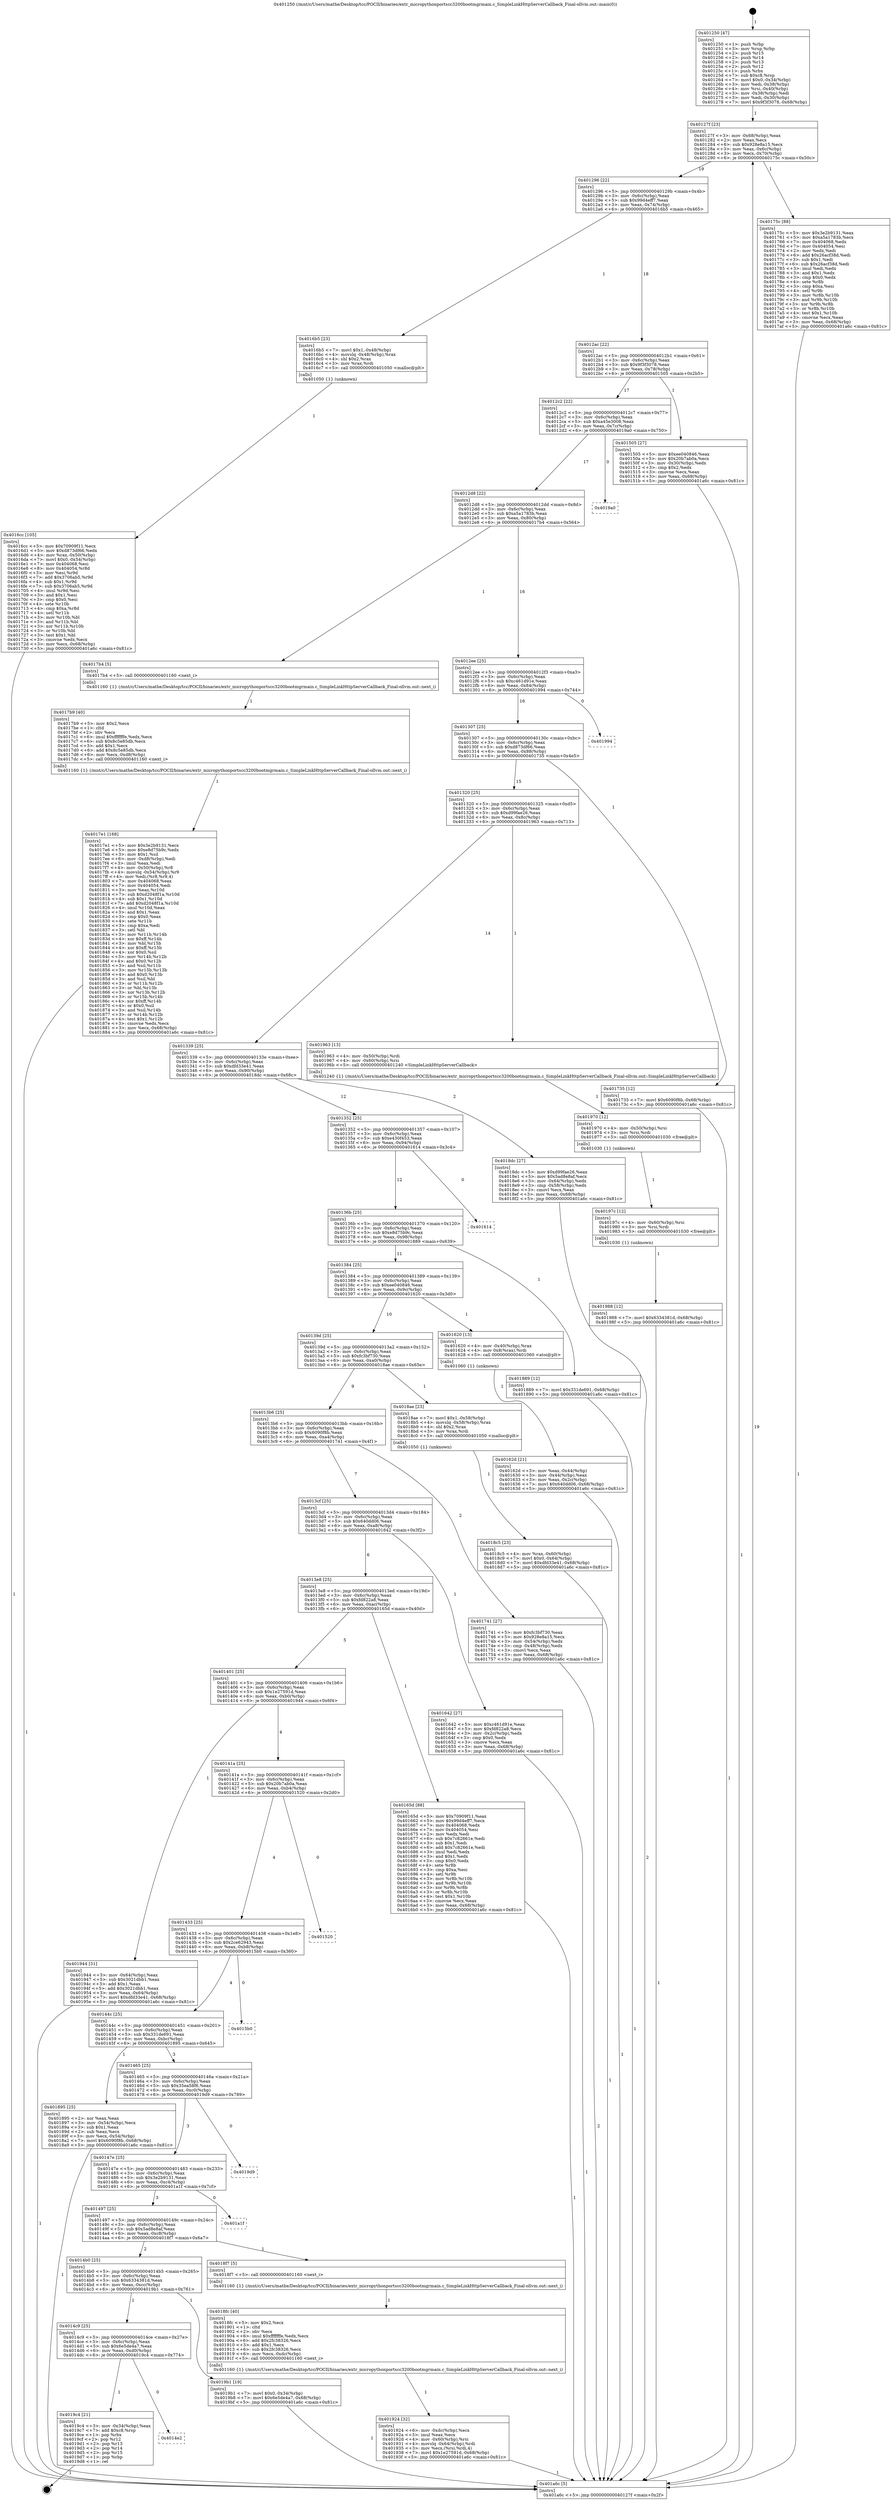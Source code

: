 digraph "0x401250" {
  label = "0x401250 (/mnt/c/Users/mathe/Desktop/tcc/POCII/binaries/extr_micropythonportscc3200bootmgrmain.c_SimpleLinkHttpServerCallback_Final-ollvm.out::main(0))"
  labelloc = "t"
  node[shape=record]

  Entry [label="",width=0.3,height=0.3,shape=circle,fillcolor=black,style=filled]
  "0x40127f" [label="{
     0x40127f [23]\l
     | [instrs]\l
     &nbsp;&nbsp;0x40127f \<+3\>: mov -0x68(%rbp),%eax\l
     &nbsp;&nbsp;0x401282 \<+2\>: mov %eax,%ecx\l
     &nbsp;&nbsp;0x401284 \<+6\>: sub $0x928e8a15,%ecx\l
     &nbsp;&nbsp;0x40128a \<+3\>: mov %eax,-0x6c(%rbp)\l
     &nbsp;&nbsp;0x40128d \<+3\>: mov %ecx,-0x70(%rbp)\l
     &nbsp;&nbsp;0x401290 \<+6\>: je 000000000040175c \<main+0x50c\>\l
  }"]
  "0x40175c" [label="{
     0x40175c [88]\l
     | [instrs]\l
     &nbsp;&nbsp;0x40175c \<+5\>: mov $0x3e2b9131,%eax\l
     &nbsp;&nbsp;0x401761 \<+5\>: mov $0xa5a1783b,%ecx\l
     &nbsp;&nbsp;0x401766 \<+7\>: mov 0x404068,%edx\l
     &nbsp;&nbsp;0x40176d \<+7\>: mov 0x404054,%esi\l
     &nbsp;&nbsp;0x401774 \<+2\>: mov %edx,%edi\l
     &nbsp;&nbsp;0x401776 \<+6\>: add $0x26acf38d,%edi\l
     &nbsp;&nbsp;0x40177c \<+3\>: sub $0x1,%edi\l
     &nbsp;&nbsp;0x40177f \<+6\>: sub $0x26acf38d,%edi\l
     &nbsp;&nbsp;0x401785 \<+3\>: imul %edi,%edx\l
     &nbsp;&nbsp;0x401788 \<+3\>: and $0x1,%edx\l
     &nbsp;&nbsp;0x40178b \<+3\>: cmp $0x0,%edx\l
     &nbsp;&nbsp;0x40178e \<+4\>: sete %r8b\l
     &nbsp;&nbsp;0x401792 \<+3\>: cmp $0xa,%esi\l
     &nbsp;&nbsp;0x401795 \<+4\>: setl %r9b\l
     &nbsp;&nbsp;0x401799 \<+3\>: mov %r8b,%r10b\l
     &nbsp;&nbsp;0x40179c \<+3\>: and %r9b,%r10b\l
     &nbsp;&nbsp;0x40179f \<+3\>: xor %r9b,%r8b\l
     &nbsp;&nbsp;0x4017a2 \<+3\>: or %r8b,%r10b\l
     &nbsp;&nbsp;0x4017a5 \<+4\>: test $0x1,%r10b\l
     &nbsp;&nbsp;0x4017a9 \<+3\>: cmovne %ecx,%eax\l
     &nbsp;&nbsp;0x4017ac \<+3\>: mov %eax,-0x68(%rbp)\l
     &nbsp;&nbsp;0x4017af \<+5\>: jmp 0000000000401a6c \<main+0x81c\>\l
  }"]
  "0x401296" [label="{
     0x401296 [22]\l
     | [instrs]\l
     &nbsp;&nbsp;0x401296 \<+5\>: jmp 000000000040129b \<main+0x4b\>\l
     &nbsp;&nbsp;0x40129b \<+3\>: mov -0x6c(%rbp),%eax\l
     &nbsp;&nbsp;0x40129e \<+5\>: sub $0x99d4eff7,%eax\l
     &nbsp;&nbsp;0x4012a3 \<+3\>: mov %eax,-0x74(%rbp)\l
     &nbsp;&nbsp;0x4012a6 \<+6\>: je 00000000004016b5 \<main+0x465\>\l
  }"]
  Exit [label="",width=0.3,height=0.3,shape=circle,fillcolor=black,style=filled,peripheries=2]
  "0x4016b5" [label="{
     0x4016b5 [23]\l
     | [instrs]\l
     &nbsp;&nbsp;0x4016b5 \<+7\>: movl $0x1,-0x48(%rbp)\l
     &nbsp;&nbsp;0x4016bc \<+4\>: movslq -0x48(%rbp),%rax\l
     &nbsp;&nbsp;0x4016c0 \<+4\>: shl $0x2,%rax\l
     &nbsp;&nbsp;0x4016c4 \<+3\>: mov %rax,%rdi\l
     &nbsp;&nbsp;0x4016c7 \<+5\>: call 0000000000401050 \<malloc@plt\>\l
     | [calls]\l
     &nbsp;&nbsp;0x401050 \{1\} (unknown)\l
  }"]
  "0x4012ac" [label="{
     0x4012ac [22]\l
     | [instrs]\l
     &nbsp;&nbsp;0x4012ac \<+5\>: jmp 00000000004012b1 \<main+0x61\>\l
     &nbsp;&nbsp;0x4012b1 \<+3\>: mov -0x6c(%rbp),%eax\l
     &nbsp;&nbsp;0x4012b4 \<+5\>: sub $0x9f3f3078,%eax\l
     &nbsp;&nbsp;0x4012b9 \<+3\>: mov %eax,-0x78(%rbp)\l
     &nbsp;&nbsp;0x4012bc \<+6\>: je 0000000000401505 \<main+0x2b5\>\l
  }"]
  "0x4014e2" [label="{
     0x4014e2\l
  }", style=dashed]
  "0x401505" [label="{
     0x401505 [27]\l
     | [instrs]\l
     &nbsp;&nbsp;0x401505 \<+5\>: mov $0xee040846,%eax\l
     &nbsp;&nbsp;0x40150a \<+5\>: mov $0x20b7ab0a,%ecx\l
     &nbsp;&nbsp;0x40150f \<+3\>: mov -0x30(%rbp),%edx\l
     &nbsp;&nbsp;0x401512 \<+3\>: cmp $0x2,%edx\l
     &nbsp;&nbsp;0x401515 \<+3\>: cmovne %ecx,%eax\l
     &nbsp;&nbsp;0x401518 \<+3\>: mov %eax,-0x68(%rbp)\l
     &nbsp;&nbsp;0x40151b \<+5\>: jmp 0000000000401a6c \<main+0x81c\>\l
  }"]
  "0x4012c2" [label="{
     0x4012c2 [22]\l
     | [instrs]\l
     &nbsp;&nbsp;0x4012c2 \<+5\>: jmp 00000000004012c7 \<main+0x77\>\l
     &nbsp;&nbsp;0x4012c7 \<+3\>: mov -0x6c(%rbp),%eax\l
     &nbsp;&nbsp;0x4012ca \<+5\>: sub $0xa45e3008,%eax\l
     &nbsp;&nbsp;0x4012cf \<+3\>: mov %eax,-0x7c(%rbp)\l
     &nbsp;&nbsp;0x4012d2 \<+6\>: je 00000000004019a0 \<main+0x750\>\l
  }"]
  "0x401a6c" [label="{
     0x401a6c [5]\l
     | [instrs]\l
     &nbsp;&nbsp;0x401a6c \<+5\>: jmp 000000000040127f \<main+0x2f\>\l
  }"]
  "0x401250" [label="{
     0x401250 [47]\l
     | [instrs]\l
     &nbsp;&nbsp;0x401250 \<+1\>: push %rbp\l
     &nbsp;&nbsp;0x401251 \<+3\>: mov %rsp,%rbp\l
     &nbsp;&nbsp;0x401254 \<+2\>: push %r15\l
     &nbsp;&nbsp;0x401256 \<+2\>: push %r14\l
     &nbsp;&nbsp;0x401258 \<+2\>: push %r13\l
     &nbsp;&nbsp;0x40125a \<+2\>: push %r12\l
     &nbsp;&nbsp;0x40125c \<+1\>: push %rbx\l
     &nbsp;&nbsp;0x40125d \<+7\>: sub $0xc8,%rsp\l
     &nbsp;&nbsp;0x401264 \<+7\>: movl $0x0,-0x34(%rbp)\l
     &nbsp;&nbsp;0x40126b \<+3\>: mov %edi,-0x38(%rbp)\l
     &nbsp;&nbsp;0x40126e \<+4\>: mov %rsi,-0x40(%rbp)\l
     &nbsp;&nbsp;0x401272 \<+3\>: mov -0x38(%rbp),%edi\l
     &nbsp;&nbsp;0x401275 \<+3\>: mov %edi,-0x30(%rbp)\l
     &nbsp;&nbsp;0x401278 \<+7\>: movl $0x9f3f3078,-0x68(%rbp)\l
  }"]
  "0x4019c4" [label="{
     0x4019c4 [21]\l
     | [instrs]\l
     &nbsp;&nbsp;0x4019c4 \<+3\>: mov -0x34(%rbp),%eax\l
     &nbsp;&nbsp;0x4019c7 \<+7\>: add $0xc8,%rsp\l
     &nbsp;&nbsp;0x4019ce \<+1\>: pop %rbx\l
     &nbsp;&nbsp;0x4019cf \<+2\>: pop %r12\l
     &nbsp;&nbsp;0x4019d1 \<+2\>: pop %r13\l
     &nbsp;&nbsp;0x4019d3 \<+2\>: pop %r14\l
     &nbsp;&nbsp;0x4019d5 \<+2\>: pop %r15\l
     &nbsp;&nbsp;0x4019d7 \<+1\>: pop %rbp\l
     &nbsp;&nbsp;0x4019d8 \<+1\>: ret\l
  }"]
  "0x4019a0" [label="{
     0x4019a0\l
  }", style=dashed]
  "0x4012d8" [label="{
     0x4012d8 [22]\l
     | [instrs]\l
     &nbsp;&nbsp;0x4012d8 \<+5\>: jmp 00000000004012dd \<main+0x8d\>\l
     &nbsp;&nbsp;0x4012dd \<+3\>: mov -0x6c(%rbp),%eax\l
     &nbsp;&nbsp;0x4012e0 \<+5\>: sub $0xa5a1783b,%eax\l
     &nbsp;&nbsp;0x4012e5 \<+3\>: mov %eax,-0x80(%rbp)\l
     &nbsp;&nbsp;0x4012e8 \<+6\>: je 00000000004017b4 \<main+0x564\>\l
  }"]
  "0x4014c9" [label="{
     0x4014c9 [25]\l
     | [instrs]\l
     &nbsp;&nbsp;0x4014c9 \<+5\>: jmp 00000000004014ce \<main+0x27e\>\l
     &nbsp;&nbsp;0x4014ce \<+3\>: mov -0x6c(%rbp),%eax\l
     &nbsp;&nbsp;0x4014d1 \<+5\>: sub $0x6e5de4a7,%eax\l
     &nbsp;&nbsp;0x4014d6 \<+6\>: mov %eax,-0xd0(%rbp)\l
     &nbsp;&nbsp;0x4014dc \<+6\>: je 00000000004019c4 \<main+0x774\>\l
  }"]
  "0x4017b4" [label="{
     0x4017b4 [5]\l
     | [instrs]\l
     &nbsp;&nbsp;0x4017b4 \<+5\>: call 0000000000401160 \<next_i\>\l
     | [calls]\l
     &nbsp;&nbsp;0x401160 \{1\} (/mnt/c/Users/mathe/Desktop/tcc/POCII/binaries/extr_micropythonportscc3200bootmgrmain.c_SimpleLinkHttpServerCallback_Final-ollvm.out::next_i)\l
  }"]
  "0x4012ee" [label="{
     0x4012ee [25]\l
     | [instrs]\l
     &nbsp;&nbsp;0x4012ee \<+5\>: jmp 00000000004012f3 \<main+0xa3\>\l
     &nbsp;&nbsp;0x4012f3 \<+3\>: mov -0x6c(%rbp),%eax\l
     &nbsp;&nbsp;0x4012f6 \<+5\>: sub $0xc461d91e,%eax\l
     &nbsp;&nbsp;0x4012fb \<+6\>: mov %eax,-0x84(%rbp)\l
     &nbsp;&nbsp;0x401301 \<+6\>: je 0000000000401994 \<main+0x744\>\l
  }"]
  "0x4019b1" [label="{
     0x4019b1 [19]\l
     | [instrs]\l
     &nbsp;&nbsp;0x4019b1 \<+7\>: movl $0x0,-0x34(%rbp)\l
     &nbsp;&nbsp;0x4019b8 \<+7\>: movl $0x6e5de4a7,-0x68(%rbp)\l
     &nbsp;&nbsp;0x4019bf \<+5\>: jmp 0000000000401a6c \<main+0x81c\>\l
  }"]
  "0x401994" [label="{
     0x401994\l
  }", style=dashed]
  "0x401307" [label="{
     0x401307 [25]\l
     | [instrs]\l
     &nbsp;&nbsp;0x401307 \<+5\>: jmp 000000000040130c \<main+0xbc\>\l
     &nbsp;&nbsp;0x40130c \<+3\>: mov -0x6c(%rbp),%eax\l
     &nbsp;&nbsp;0x40130f \<+5\>: sub $0xd873df66,%eax\l
     &nbsp;&nbsp;0x401314 \<+6\>: mov %eax,-0x88(%rbp)\l
     &nbsp;&nbsp;0x40131a \<+6\>: je 0000000000401735 \<main+0x4e5\>\l
  }"]
  "0x401988" [label="{
     0x401988 [12]\l
     | [instrs]\l
     &nbsp;&nbsp;0x401988 \<+7\>: movl $0x6334381d,-0x68(%rbp)\l
     &nbsp;&nbsp;0x40198f \<+5\>: jmp 0000000000401a6c \<main+0x81c\>\l
  }"]
  "0x401735" [label="{
     0x401735 [12]\l
     | [instrs]\l
     &nbsp;&nbsp;0x401735 \<+7\>: movl $0x6090f8b,-0x68(%rbp)\l
     &nbsp;&nbsp;0x40173c \<+5\>: jmp 0000000000401a6c \<main+0x81c\>\l
  }"]
  "0x401320" [label="{
     0x401320 [25]\l
     | [instrs]\l
     &nbsp;&nbsp;0x401320 \<+5\>: jmp 0000000000401325 \<main+0xd5\>\l
     &nbsp;&nbsp;0x401325 \<+3\>: mov -0x6c(%rbp),%eax\l
     &nbsp;&nbsp;0x401328 \<+5\>: sub $0xd99fae26,%eax\l
     &nbsp;&nbsp;0x40132d \<+6\>: mov %eax,-0x8c(%rbp)\l
     &nbsp;&nbsp;0x401333 \<+6\>: je 0000000000401963 \<main+0x713\>\l
  }"]
  "0x40197c" [label="{
     0x40197c [12]\l
     | [instrs]\l
     &nbsp;&nbsp;0x40197c \<+4\>: mov -0x60(%rbp),%rsi\l
     &nbsp;&nbsp;0x401980 \<+3\>: mov %rsi,%rdi\l
     &nbsp;&nbsp;0x401983 \<+5\>: call 0000000000401030 \<free@plt\>\l
     | [calls]\l
     &nbsp;&nbsp;0x401030 \{1\} (unknown)\l
  }"]
  "0x401963" [label="{
     0x401963 [13]\l
     | [instrs]\l
     &nbsp;&nbsp;0x401963 \<+4\>: mov -0x50(%rbp),%rdi\l
     &nbsp;&nbsp;0x401967 \<+4\>: mov -0x60(%rbp),%rsi\l
     &nbsp;&nbsp;0x40196b \<+5\>: call 0000000000401240 \<SimpleLinkHttpServerCallback\>\l
     | [calls]\l
     &nbsp;&nbsp;0x401240 \{1\} (/mnt/c/Users/mathe/Desktop/tcc/POCII/binaries/extr_micropythonportscc3200bootmgrmain.c_SimpleLinkHttpServerCallback_Final-ollvm.out::SimpleLinkHttpServerCallback)\l
  }"]
  "0x401339" [label="{
     0x401339 [25]\l
     | [instrs]\l
     &nbsp;&nbsp;0x401339 \<+5\>: jmp 000000000040133e \<main+0xee\>\l
     &nbsp;&nbsp;0x40133e \<+3\>: mov -0x6c(%rbp),%eax\l
     &nbsp;&nbsp;0x401341 \<+5\>: sub $0xdfd33e41,%eax\l
     &nbsp;&nbsp;0x401346 \<+6\>: mov %eax,-0x90(%rbp)\l
     &nbsp;&nbsp;0x40134c \<+6\>: je 00000000004018dc \<main+0x68c\>\l
  }"]
  "0x401970" [label="{
     0x401970 [12]\l
     | [instrs]\l
     &nbsp;&nbsp;0x401970 \<+4\>: mov -0x50(%rbp),%rsi\l
     &nbsp;&nbsp;0x401974 \<+3\>: mov %rsi,%rdi\l
     &nbsp;&nbsp;0x401977 \<+5\>: call 0000000000401030 \<free@plt\>\l
     | [calls]\l
     &nbsp;&nbsp;0x401030 \{1\} (unknown)\l
  }"]
  "0x4018dc" [label="{
     0x4018dc [27]\l
     | [instrs]\l
     &nbsp;&nbsp;0x4018dc \<+5\>: mov $0xd99fae26,%eax\l
     &nbsp;&nbsp;0x4018e1 \<+5\>: mov $0x5ad8e8af,%ecx\l
     &nbsp;&nbsp;0x4018e6 \<+3\>: mov -0x64(%rbp),%edx\l
     &nbsp;&nbsp;0x4018e9 \<+3\>: cmp -0x58(%rbp),%edx\l
     &nbsp;&nbsp;0x4018ec \<+3\>: cmovl %ecx,%eax\l
     &nbsp;&nbsp;0x4018ef \<+3\>: mov %eax,-0x68(%rbp)\l
     &nbsp;&nbsp;0x4018f2 \<+5\>: jmp 0000000000401a6c \<main+0x81c\>\l
  }"]
  "0x401352" [label="{
     0x401352 [25]\l
     | [instrs]\l
     &nbsp;&nbsp;0x401352 \<+5\>: jmp 0000000000401357 \<main+0x107\>\l
     &nbsp;&nbsp;0x401357 \<+3\>: mov -0x6c(%rbp),%eax\l
     &nbsp;&nbsp;0x40135a \<+5\>: sub $0xe430f453,%eax\l
     &nbsp;&nbsp;0x40135f \<+6\>: mov %eax,-0x94(%rbp)\l
     &nbsp;&nbsp;0x401365 \<+6\>: je 0000000000401614 \<main+0x3c4\>\l
  }"]
  "0x401924" [label="{
     0x401924 [32]\l
     | [instrs]\l
     &nbsp;&nbsp;0x401924 \<+6\>: mov -0xdc(%rbp),%ecx\l
     &nbsp;&nbsp;0x40192a \<+3\>: imul %eax,%ecx\l
     &nbsp;&nbsp;0x40192d \<+4\>: mov -0x60(%rbp),%rsi\l
     &nbsp;&nbsp;0x401931 \<+4\>: movslq -0x64(%rbp),%rdi\l
     &nbsp;&nbsp;0x401935 \<+3\>: mov %ecx,(%rsi,%rdi,4)\l
     &nbsp;&nbsp;0x401938 \<+7\>: movl $0x1e27591d,-0x68(%rbp)\l
     &nbsp;&nbsp;0x40193f \<+5\>: jmp 0000000000401a6c \<main+0x81c\>\l
  }"]
  "0x401614" [label="{
     0x401614\l
  }", style=dashed]
  "0x40136b" [label="{
     0x40136b [25]\l
     | [instrs]\l
     &nbsp;&nbsp;0x40136b \<+5\>: jmp 0000000000401370 \<main+0x120\>\l
     &nbsp;&nbsp;0x401370 \<+3\>: mov -0x6c(%rbp),%eax\l
     &nbsp;&nbsp;0x401373 \<+5\>: sub $0xe8d75b9c,%eax\l
     &nbsp;&nbsp;0x401378 \<+6\>: mov %eax,-0x98(%rbp)\l
     &nbsp;&nbsp;0x40137e \<+6\>: je 0000000000401889 \<main+0x639\>\l
  }"]
  "0x4018fc" [label="{
     0x4018fc [40]\l
     | [instrs]\l
     &nbsp;&nbsp;0x4018fc \<+5\>: mov $0x2,%ecx\l
     &nbsp;&nbsp;0x401901 \<+1\>: cltd\l
     &nbsp;&nbsp;0x401902 \<+2\>: idiv %ecx\l
     &nbsp;&nbsp;0x401904 \<+6\>: imul $0xfffffffe,%edx,%ecx\l
     &nbsp;&nbsp;0x40190a \<+6\>: add $0x2fc38326,%ecx\l
     &nbsp;&nbsp;0x401910 \<+3\>: add $0x1,%ecx\l
     &nbsp;&nbsp;0x401913 \<+6\>: sub $0x2fc38326,%ecx\l
     &nbsp;&nbsp;0x401919 \<+6\>: mov %ecx,-0xdc(%rbp)\l
     &nbsp;&nbsp;0x40191f \<+5\>: call 0000000000401160 \<next_i\>\l
     | [calls]\l
     &nbsp;&nbsp;0x401160 \{1\} (/mnt/c/Users/mathe/Desktop/tcc/POCII/binaries/extr_micropythonportscc3200bootmgrmain.c_SimpleLinkHttpServerCallback_Final-ollvm.out::next_i)\l
  }"]
  "0x401889" [label="{
     0x401889 [12]\l
     | [instrs]\l
     &nbsp;&nbsp;0x401889 \<+7\>: movl $0x331de691,-0x68(%rbp)\l
     &nbsp;&nbsp;0x401890 \<+5\>: jmp 0000000000401a6c \<main+0x81c\>\l
  }"]
  "0x401384" [label="{
     0x401384 [25]\l
     | [instrs]\l
     &nbsp;&nbsp;0x401384 \<+5\>: jmp 0000000000401389 \<main+0x139\>\l
     &nbsp;&nbsp;0x401389 \<+3\>: mov -0x6c(%rbp),%eax\l
     &nbsp;&nbsp;0x40138c \<+5\>: sub $0xee040846,%eax\l
     &nbsp;&nbsp;0x401391 \<+6\>: mov %eax,-0x9c(%rbp)\l
     &nbsp;&nbsp;0x401397 \<+6\>: je 0000000000401620 \<main+0x3d0\>\l
  }"]
  "0x4014b0" [label="{
     0x4014b0 [25]\l
     | [instrs]\l
     &nbsp;&nbsp;0x4014b0 \<+5\>: jmp 00000000004014b5 \<main+0x265\>\l
     &nbsp;&nbsp;0x4014b5 \<+3\>: mov -0x6c(%rbp),%eax\l
     &nbsp;&nbsp;0x4014b8 \<+5\>: sub $0x6334381d,%eax\l
     &nbsp;&nbsp;0x4014bd \<+6\>: mov %eax,-0xcc(%rbp)\l
     &nbsp;&nbsp;0x4014c3 \<+6\>: je 00000000004019b1 \<main+0x761\>\l
  }"]
  "0x401620" [label="{
     0x401620 [13]\l
     | [instrs]\l
     &nbsp;&nbsp;0x401620 \<+4\>: mov -0x40(%rbp),%rax\l
     &nbsp;&nbsp;0x401624 \<+4\>: mov 0x8(%rax),%rdi\l
     &nbsp;&nbsp;0x401628 \<+5\>: call 0000000000401060 \<atoi@plt\>\l
     | [calls]\l
     &nbsp;&nbsp;0x401060 \{1\} (unknown)\l
  }"]
  "0x40139d" [label="{
     0x40139d [25]\l
     | [instrs]\l
     &nbsp;&nbsp;0x40139d \<+5\>: jmp 00000000004013a2 \<main+0x152\>\l
     &nbsp;&nbsp;0x4013a2 \<+3\>: mov -0x6c(%rbp),%eax\l
     &nbsp;&nbsp;0x4013a5 \<+5\>: sub $0xfc3bf730,%eax\l
     &nbsp;&nbsp;0x4013aa \<+6\>: mov %eax,-0xa0(%rbp)\l
     &nbsp;&nbsp;0x4013b0 \<+6\>: je 00000000004018ae \<main+0x65e\>\l
  }"]
  "0x40162d" [label="{
     0x40162d [21]\l
     | [instrs]\l
     &nbsp;&nbsp;0x40162d \<+3\>: mov %eax,-0x44(%rbp)\l
     &nbsp;&nbsp;0x401630 \<+3\>: mov -0x44(%rbp),%eax\l
     &nbsp;&nbsp;0x401633 \<+3\>: mov %eax,-0x2c(%rbp)\l
     &nbsp;&nbsp;0x401636 \<+7\>: movl $0x640dd06,-0x68(%rbp)\l
     &nbsp;&nbsp;0x40163d \<+5\>: jmp 0000000000401a6c \<main+0x81c\>\l
  }"]
  "0x4018f7" [label="{
     0x4018f7 [5]\l
     | [instrs]\l
     &nbsp;&nbsp;0x4018f7 \<+5\>: call 0000000000401160 \<next_i\>\l
     | [calls]\l
     &nbsp;&nbsp;0x401160 \{1\} (/mnt/c/Users/mathe/Desktop/tcc/POCII/binaries/extr_micropythonportscc3200bootmgrmain.c_SimpleLinkHttpServerCallback_Final-ollvm.out::next_i)\l
  }"]
  "0x4018ae" [label="{
     0x4018ae [23]\l
     | [instrs]\l
     &nbsp;&nbsp;0x4018ae \<+7\>: movl $0x1,-0x58(%rbp)\l
     &nbsp;&nbsp;0x4018b5 \<+4\>: movslq -0x58(%rbp),%rax\l
     &nbsp;&nbsp;0x4018b9 \<+4\>: shl $0x2,%rax\l
     &nbsp;&nbsp;0x4018bd \<+3\>: mov %rax,%rdi\l
     &nbsp;&nbsp;0x4018c0 \<+5\>: call 0000000000401050 \<malloc@plt\>\l
     | [calls]\l
     &nbsp;&nbsp;0x401050 \{1\} (unknown)\l
  }"]
  "0x4013b6" [label="{
     0x4013b6 [25]\l
     | [instrs]\l
     &nbsp;&nbsp;0x4013b6 \<+5\>: jmp 00000000004013bb \<main+0x16b\>\l
     &nbsp;&nbsp;0x4013bb \<+3\>: mov -0x6c(%rbp),%eax\l
     &nbsp;&nbsp;0x4013be \<+5\>: sub $0x6090f8b,%eax\l
     &nbsp;&nbsp;0x4013c3 \<+6\>: mov %eax,-0xa4(%rbp)\l
     &nbsp;&nbsp;0x4013c9 \<+6\>: je 0000000000401741 \<main+0x4f1\>\l
  }"]
  "0x401497" [label="{
     0x401497 [25]\l
     | [instrs]\l
     &nbsp;&nbsp;0x401497 \<+5\>: jmp 000000000040149c \<main+0x24c\>\l
     &nbsp;&nbsp;0x40149c \<+3\>: mov -0x6c(%rbp),%eax\l
     &nbsp;&nbsp;0x40149f \<+5\>: sub $0x5ad8e8af,%eax\l
     &nbsp;&nbsp;0x4014a4 \<+6\>: mov %eax,-0xc8(%rbp)\l
     &nbsp;&nbsp;0x4014aa \<+6\>: je 00000000004018f7 \<main+0x6a7\>\l
  }"]
  "0x401741" [label="{
     0x401741 [27]\l
     | [instrs]\l
     &nbsp;&nbsp;0x401741 \<+5\>: mov $0xfc3bf730,%eax\l
     &nbsp;&nbsp;0x401746 \<+5\>: mov $0x928e8a15,%ecx\l
     &nbsp;&nbsp;0x40174b \<+3\>: mov -0x54(%rbp),%edx\l
     &nbsp;&nbsp;0x40174e \<+3\>: cmp -0x48(%rbp),%edx\l
     &nbsp;&nbsp;0x401751 \<+3\>: cmovl %ecx,%eax\l
     &nbsp;&nbsp;0x401754 \<+3\>: mov %eax,-0x68(%rbp)\l
     &nbsp;&nbsp;0x401757 \<+5\>: jmp 0000000000401a6c \<main+0x81c\>\l
  }"]
  "0x4013cf" [label="{
     0x4013cf [25]\l
     | [instrs]\l
     &nbsp;&nbsp;0x4013cf \<+5\>: jmp 00000000004013d4 \<main+0x184\>\l
     &nbsp;&nbsp;0x4013d4 \<+3\>: mov -0x6c(%rbp),%eax\l
     &nbsp;&nbsp;0x4013d7 \<+5\>: sub $0x640dd06,%eax\l
     &nbsp;&nbsp;0x4013dc \<+6\>: mov %eax,-0xa8(%rbp)\l
     &nbsp;&nbsp;0x4013e2 \<+6\>: je 0000000000401642 \<main+0x3f2\>\l
  }"]
  "0x401a1f" [label="{
     0x401a1f\l
  }", style=dashed]
  "0x401642" [label="{
     0x401642 [27]\l
     | [instrs]\l
     &nbsp;&nbsp;0x401642 \<+5\>: mov $0xc461d91e,%eax\l
     &nbsp;&nbsp;0x401647 \<+5\>: mov $0xfd822a8,%ecx\l
     &nbsp;&nbsp;0x40164c \<+3\>: mov -0x2c(%rbp),%edx\l
     &nbsp;&nbsp;0x40164f \<+3\>: cmp $0x0,%edx\l
     &nbsp;&nbsp;0x401652 \<+3\>: cmove %ecx,%eax\l
     &nbsp;&nbsp;0x401655 \<+3\>: mov %eax,-0x68(%rbp)\l
     &nbsp;&nbsp;0x401658 \<+5\>: jmp 0000000000401a6c \<main+0x81c\>\l
  }"]
  "0x4013e8" [label="{
     0x4013e8 [25]\l
     | [instrs]\l
     &nbsp;&nbsp;0x4013e8 \<+5\>: jmp 00000000004013ed \<main+0x19d\>\l
     &nbsp;&nbsp;0x4013ed \<+3\>: mov -0x6c(%rbp),%eax\l
     &nbsp;&nbsp;0x4013f0 \<+5\>: sub $0xfd822a8,%eax\l
     &nbsp;&nbsp;0x4013f5 \<+6\>: mov %eax,-0xac(%rbp)\l
     &nbsp;&nbsp;0x4013fb \<+6\>: je 000000000040165d \<main+0x40d\>\l
  }"]
  "0x40147e" [label="{
     0x40147e [25]\l
     | [instrs]\l
     &nbsp;&nbsp;0x40147e \<+5\>: jmp 0000000000401483 \<main+0x233\>\l
     &nbsp;&nbsp;0x401483 \<+3\>: mov -0x6c(%rbp),%eax\l
     &nbsp;&nbsp;0x401486 \<+5\>: sub $0x3e2b9131,%eax\l
     &nbsp;&nbsp;0x40148b \<+6\>: mov %eax,-0xc4(%rbp)\l
     &nbsp;&nbsp;0x401491 \<+6\>: je 0000000000401a1f \<main+0x7cf\>\l
  }"]
  "0x40165d" [label="{
     0x40165d [88]\l
     | [instrs]\l
     &nbsp;&nbsp;0x40165d \<+5\>: mov $0x70909f11,%eax\l
     &nbsp;&nbsp;0x401662 \<+5\>: mov $0x99d4eff7,%ecx\l
     &nbsp;&nbsp;0x401667 \<+7\>: mov 0x404068,%edx\l
     &nbsp;&nbsp;0x40166e \<+7\>: mov 0x404054,%esi\l
     &nbsp;&nbsp;0x401675 \<+2\>: mov %edx,%edi\l
     &nbsp;&nbsp;0x401677 \<+6\>: sub $0x7c82661e,%edi\l
     &nbsp;&nbsp;0x40167d \<+3\>: sub $0x1,%edi\l
     &nbsp;&nbsp;0x401680 \<+6\>: add $0x7c82661e,%edi\l
     &nbsp;&nbsp;0x401686 \<+3\>: imul %edi,%edx\l
     &nbsp;&nbsp;0x401689 \<+3\>: and $0x1,%edx\l
     &nbsp;&nbsp;0x40168c \<+3\>: cmp $0x0,%edx\l
     &nbsp;&nbsp;0x40168f \<+4\>: sete %r8b\l
     &nbsp;&nbsp;0x401693 \<+3\>: cmp $0xa,%esi\l
     &nbsp;&nbsp;0x401696 \<+4\>: setl %r9b\l
     &nbsp;&nbsp;0x40169a \<+3\>: mov %r8b,%r10b\l
     &nbsp;&nbsp;0x40169d \<+3\>: and %r9b,%r10b\l
     &nbsp;&nbsp;0x4016a0 \<+3\>: xor %r9b,%r8b\l
     &nbsp;&nbsp;0x4016a3 \<+3\>: or %r8b,%r10b\l
     &nbsp;&nbsp;0x4016a6 \<+4\>: test $0x1,%r10b\l
     &nbsp;&nbsp;0x4016aa \<+3\>: cmovne %ecx,%eax\l
     &nbsp;&nbsp;0x4016ad \<+3\>: mov %eax,-0x68(%rbp)\l
     &nbsp;&nbsp;0x4016b0 \<+5\>: jmp 0000000000401a6c \<main+0x81c\>\l
  }"]
  "0x401401" [label="{
     0x401401 [25]\l
     | [instrs]\l
     &nbsp;&nbsp;0x401401 \<+5\>: jmp 0000000000401406 \<main+0x1b6\>\l
     &nbsp;&nbsp;0x401406 \<+3\>: mov -0x6c(%rbp),%eax\l
     &nbsp;&nbsp;0x401409 \<+5\>: sub $0x1e27591d,%eax\l
     &nbsp;&nbsp;0x40140e \<+6\>: mov %eax,-0xb0(%rbp)\l
     &nbsp;&nbsp;0x401414 \<+6\>: je 0000000000401944 \<main+0x6f4\>\l
  }"]
  "0x4016cc" [label="{
     0x4016cc [105]\l
     | [instrs]\l
     &nbsp;&nbsp;0x4016cc \<+5\>: mov $0x70909f11,%ecx\l
     &nbsp;&nbsp;0x4016d1 \<+5\>: mov $0xd873df66,%edx\l
     &nbsp;&nbsp;0x4016d6 \<+4\>: mov %rax,-0x50(%rbp)\l
     &nbsp;&nbsp;0x4016da \<+7\>: movl $0x0,-0x54(%rbp)\l
     &nbsp;&nbsp;0x4016e1 \<+7\>: mov 0x404068,%esi\l
     &nbsp;&nbsp;0x4016e8 \<+8\>: mov 0x404054,%r8d\l
     &nbsp;&nbsp;0x4016f0 \<+3\>: mov %esi,%r9d\l
     &nbsp;&nbsp;0x4016f3 \<+7\>: add $0x3706ab5,%r9d\l
     &nbsp;&nbsp;0x4016fa \<+4\>: sub $0x1,%r9d\l
     &nbsp;&nbsp;0x4016fe \<+7\>: sub $0x3706ab5,%r9d\l
     &nbsp;&nbsp;0x401705 \<+4\>: imul %r9d,%esi\l
     &nbsp;&nbsp;0x401709 \<+3\>: and $0x1,%esi\l
     &nbsp;&nbsp;0x40170c \<+3\>: cmp $0x0,%esi\l
     &nbsp;&nbsp;0x40170f \<+4\>: sete %r10b\l
     &nbsp;&nbsp;0x401713 \<+4\>: cmp $0xa,%r8d\l
     &nbsp;&nbsp;0x401717 \<+4\>: setl %r11b\l
     &nbsp;&nbsp;0x40171b \<+3\>: mov %r10b,%bl\l
     &nbsp;&nbsp;0x40171e \<+3\>: and %r11b,%bl\l
     &nbsp;&nbsp;0x401721 \<+3\>: xor %r11b,%r10b\l
     &nbsp;&nbsp;0x401724 \<+3\>: or %r10b,%bl\l
     &nbsp;&nbsp;0x401727 \<+3\>: test $0x1,%bl\l
     &nbsp;&nbsp;0x40172a \<+3\>: cmovne %edx,%ecx\l
     &nbsp;&nbsp;0x40172d \<+3\>: mov %ecx,-0x68(%rbp)\l
     &nbsp;&nbsp;0x401730 \<+5\>: jmp 0000000000401a6c \<main+0x81c\>\l
  }"]
  "0x4017b9" [label="{
     0x4017b9 [40]\l
     | [instrs]\l
     &nbsp;&nbsp;0x4017b9 \<+5\>: mov $0x2,%ecx\l
     &nbsp;&nbsp;0x4017be \<+1\>: cltd\l
     &nbsp;&nbsp;0x4017bf \<+2\>: idiv %ecx\l
     &nbsp;&nbsp;0x4017c1 \<+6\>: imul $0xfffffffe,%edx,%ecx\l
     &nbsp;&nbsp;0x4017c7 \<+6\>: sub $0x8c5e85db,%ecx\l
     &nbsp;&nbsp;0x4017cd \<+3\>: add $0x1,%ecx\l
     &nbsp;&nbsp;0x4017d0 \<+6\>: add $0x8c5e85db,%ecx\l
     &nbsp;&nbsp;0x4017d6 \<+6\>: mov %ecx,-0xd8(%rbp)\l
     &nbsp;&nbsp;0x4017dc \<+5\>: call 0000000000401160 \<next_i\>\l
     | [calls]\l
     &nbsp;&nbsp;0x401160 \{1\} (/mnt/c/Users/mathe/Desktop/tcc/POCII/binaries/extr_micropythonportscc3200bootmgrmain.c_SimpleLinkHttpServerCallback_Final-ollvm.out::next_i)\l
  }"]
  "0x4017e1" [label="{
     0x4017e1 [168]\l
     | [instrs]\l
     &nbsp;&nbsp;0x4017e1 \<+5\>: mov $0x3e2b9131,%ecx\l
     &nbsp;&nbsp;0x4017e6 \<+5\>: mov $0xe8d75b9c,%edx\l
     &nbsp;&nbsp;0x4017eb \<+3\>: mov $0x1,%sil\l
     &nbsp;&nbsp;0x4017ee \<+6\>: mov -0xd8(%rbp),%edi\l
     &nbsp;&nbsp;0x4017f4 \<+3\>: imul %eax,%edi\l
     &nbsp;&nbsp;0x4017f7 \<+4\>: mov -0x50(%rbp),%r8\l
     &nbsp;&nbsp;0x4017fb \<+4\>: movslq -0x54(%rbp),%r9\l
     &nbsp;&nbsp;0x4017ff \<+4\>: mov %edi,(%r8,%r9,4)\l
     &nbsp;&nbsp;0x401803 \<+7\>: mov 0x404068,%eax\l
     &nbsp;&nbsp;0x40180a \<+7\>: mov 0x404054,%edi\l
     &nbsp;&nbsp;0x401811 \<+3\>: mov %eax,%r10d\l
     &nbsp;&nbsp;0x401814 \<+7\>: sub $0xd2048f1a,%r10d\l
     &nbsp;&nbsp;0x40181b \<+4\>: sub $0x1,%r10d\l
     &nbsp;&nbsp;0x40181f \<+7\>: add $0xd2048f1a,%r10d\l
     &nbsp;&nbsp;0x401826 \<+4\>: imul %r10d,%eax\l
     &nbsp;&nbsp;0x40182a \<+3\>: and $0x1,%eax\l
     &nbsp;&nbsp;0x40182d \<+3\>: cmp $0x0,%eax\l
     &nbsp;&nbsp;0x401830 \<+4\>: sete %r11b\l
     &nbsp;&nbsp;0x401834 \<+3\>: cmp $0xa,%edi\l
     &nbsp;&nbsp;0x401837 \<+3\>: setl %bl\l
     &nbsp;&nbsp;0x40183a \<+3\>: mov %r11b,%r14b\l
     &nbsp;&nbsp;0x40183d \<+4\>: xor $0xff,%r14b\l
     &nbsp;&nbsp;0x401841 \<+3\>: mov %bl,%r15b\l
     &nbsp;&nbsp;0x401844 \<+4\>: xor $0xff,%r15b\l
     &nbsp;&nbsp;0x401848 \<+4\>: xor $0x0,%sil\l
     &nbsp;&nbsp;0x40184c \<+3\>: mov %r14b,%r12b\l
     &nbsp;&nbsp;0x40184f \<+4\>: and $0x0,%r12b\l
     &nbsp;&nbsp;0x401853 \<+3\>: and %sil,%r11b\l
     &nbsp;&nbsp;0x401856 \<+3\>: mov %r15b,%r13b\l
     &nbsp;&nbsp;0x401859 \<+4\>: and $0x0,%r13b\l
     &nbsp;&nbsp;0x40185d \<+3\>: and %sil,%bl\l
     &nbsp;&nbsp;0x401860 \<+3\>: or %r11b,%r12b\l
     &nbsp;&nbsp;0x401863 \<+3\>: or %bl,%r13b\l
     &nbsp;&nbsp;0x401866 \<+3\>: xor %r13b,%r12b\l
     &nbsp;&nbsp;0x401869 \<+3\>: or %r15b,%r14b\l
     &nbsp;&nbsp;0x40186c \<+4\>: xor $0xff,%r14b\l
     &nbsp;&nbsp;0x401870 \<+4\>: or $0x0,%sil\l
     &nbsp;&nbsp;0x401874 \<+3\>: and %sil,%r14b\l
     &nbsp;&nbsp;0x401877 \<+3\>: or %r14b,%r12b\l
     &nbsp;&nbsp;0x40187a \<+4\>: test $0x1,%r12b\l
     &nbsp;&nbsp;0x40187e \<+3\>: cmovne %edx,%ecx\l
     &nbsp;&nbsp;0x401881 \<+3\>: mov %ecx,-0x68(%rbp)\l
     &nbsp;&nbsp;0x401884 \<+5\>: jmp 0000000000401a6c \<main+0x81c\>\l
  }"]
  "0x4019d9" [label="{
     0x4019d9\l
  }", style=dashed]
  "0x401944" [label="{
     0x401944 [31]\l
     | [instrs]\l
     &nbsp;&nbsp;0x401944 \<+3\>: mov -0x64(%rbp),%eax\l
     &nbsp;&nbsp;0x401947 \<+5\>: sub $0x3021dbb1,%eax\l
     &nbsp;&nbsp;0x40194c \<+3\>: add $0x1,%eax\l
     &nbsp;&nbsp;0x40194f \<+5\>: add $0x3021dbb1,%eax\l
     &nbsp;&nbsp;0x401954 \<+3\>: mov %eax,-0x64(%rbp)\l
     &nbsp;&nbsp;0x401957 \<+7\>: movl $0xdfd33e41,-0x68(%rbp)\l
     &nbsp;&nbsp;0x40195e \<+5\>: jmp 0000000000401a6c \<main+0x81c\>\l
  }"]
  "0x40141a" [label="{
     0x40141a [25]\l
     | [instrs]\l
     &nbsp;&nbsp;0x40141a \<+5\>: jmp 000000000040141f \<main+0x1cf\>\l
     &nbsp;&nbsp;0x40141f \<+3\>: mov -0x6c(%rbp),%eax\l
     &nbsp;&nbsp;0x401422 \<+5\>: sub $0x20b7ab0a,%eax\l
     &nbsp;&nbsp;0x401427 \<+6\>: mov %eax,-0xb4(%rbp)\l
     &nbsp;&nbsp;0x40142d \<+6\>: je 0000000000401520 \<main+0x2d0\>\l
  }"]
  "0x4018c5" [label="{
     0x4018c5 [23]\l
     | [instrs]\l
     &nbsp;&nbsp;0x4018c5 \<+4\>: mov %rax,-0x60(%rbp)\l
     &nbsp;&nbsp;0x4018c9 \<+7\>: movl $0x0,-0x64(%rbp)\l
     &nbsp;&nbsp;0x4018d0 \<+7\>: movl $0xdfd33e41,-0x68(%rbp)\l
     &nbsp;&nbsp;0x4018d7 \<+5\>: jmp 0000000000401a6c \<main+0x81c\>\l
  }"]
  "0x401520" [label="{
     0x401520\l
  }", style=dashed]
  "0x401433" [label="{
     0x401433 [25]\l
     | [instrs]\l
     &nbsp;&nbsp;0x401433 \<+5\>: jmp 0000000000401438 \<main+0x1e8\>\l
     &nbsp;&nbsp;0x401438 \<+3\>: mov -0x6c(%rbp),%eax\l
     &nbsp;&nbsp;0x40143b \<+5\>: sub $0x2ce62943,%eax\l
     &nbsp;&nbsp;0x401440 \<+6\>: mov %eax,-0xb8(%rbp)\l
     &nbsp;&nbsp;0x401446 \<+6\>: je 00000000004015b0 \<main+0x360\>\l
  }"]
  "0x401465" [label="{
     0x401465 [25]\l
     | [instrs]\l
     &nbsp;&nbsp;0x401465 \<+5\>: jmp 000000000040146a \<main+0x21a\>\l
     &nbsp;&nbsp;0x40146a \<+3\>: mov -0x6c(%rbp),%eax\l
     &nbsp;&nbsp;0x40146d \<+5\>: sub $0x35ea58f6,%eax\l
     &nbsp;&nbsp;0x401472 \<+6\>: mov %eax,-0xc0(%rbp)\l
     &nbsp;&nbsp;0x401478 \<+6\>: je 00000000004019d9 \<main+0x789\>\l
  }"]
  "0x4015b0" [label="{
     0x4015b0\l
  }", style=dashed]
  "0x40144c" [label="{
     0x40144c [25]\l
     | [instrs]\l
     &nbsp;&nbsp;0x40144c \<+5\>: jmp 0000000000401451 \<main+0x201\>\l
     &nbsp;&nbsp;0x401451 \<+3\>: mov -0x6c(%rbp),%eax\l
     &nbsp;&nbsp;0x401454 \<+5\>: sub $0x331de691,%eax\l
     &nbsp;&nbsp;0x401459 \<+6\>: mov %eax,-0xbc(%rbp)\l
     &nbsp;&nbsp;0x40145f \<+6\>: je 0000000000401895 \<main+0x645\>\l
  }"]
  "0x401895" [label="{
     0x401895 [25]\l
     | [instrs]\l
     &nbsp;&nbsp;0x401895 \<+2\>: xor %eax,%eax\l
     &nbsp;&nbsp;0x401897 \<+3\>: mov -0x54(%rbp),%ecx\l
     &nbsp;&nbsp;0x40189a \<+3\>: sub $0x1,%eax\l
     &nbsp;&nbsp;0x40189d \<+2\>: sub %eax,%ecx\l
     &nbsp;&nbsp;0x40189f \<+3\>: mov %ecx,-0x54(%rbp)\l
     &nbsp;&nbsp;0x4018a2 \<+7\>: movl $0x6090f8b,-0x68(%rbp)\l
     &nbsp;&nbsp;0x4018a9 \<+5\>: jmp 0000000000401a6c \<main+0x81c\>\l
  }"]
  Entry -> "0x401250" [label=" 1"]
  "0x40127f" -> "0x40175c" [label=" 1"]
  "0x40127f" -> "0x401296" [label=" 19"]
  "0x4019c4" -> Exit [label=" 1"]
  "0x401296" -> "0x4016b5" [label=" 1"]
  "0x401296" -> "0x4012ac" [label=" 18"]
  "0x4014c9" -> "0x4014e2" [label=" 0"]
  "0x4012ac" -> "0x401505" [label=" 1"]
  "0x4012ac" -> "0x4012c2" [label=" 17"]
  "0x401505" -> "0x401a6c" [label=" 1"]
  "0x401250" -> "0x40127f" [label=" 1"]
  "0x401a6c" -> "0x40127f" [label=" 19"]
  "0x4014c9" -> "0x4019c4" [label=" 1"]
  "0x4012c2" -> "0x4019a0" [label=" 0"]
  "0x4012c2" -> "0x4012d8" [label=" 17"]
  "0x4019b1" -> "0x401a6c" [label=" 1"]
  "0x4012d8" -> "0x4017b4" [label=" 1"]
  "0x4012d8" -> "0x4012ee" [label=" 16"]
  "0x4014b0" -> "0x4014c9" [label=" 1"]
  "0x4012ee" -> "0x401994" [label=" 0"]
  "0x4012ee" -> "0x401307" [label=" 16"]
  "0x4014b0" -> "0x4019b1" [label=" 1"]
  "0x401307" -> "0x401735" [label=" 1"]
  "0x401307" -> "0x401320" [label=" 15"]
  "0x401988" -> "0x401a6c" [label=" 1"]
  "0x401320" -> "0x401963" [label=" 1"]
  "0x401320" -> "0x401339" [label=" 14"]
  "0x40197c" -> "0x401988" [label=" 1"]
  "0x401339" -> "0x4018dc" [label=" 2"]
  "0x401339" -> "0x401352" [label=" 12"]
  "0x401970" -> "0x40197c" [label=" 1"]
  "0x401352" -> "0x401614" [label=" 0"]
  "0x401352" -> "0x40136b" [label=" 12"]
  "0x401963" -> "0x401970" [label=" 1"]
  "0x40136b" -> "0x401889" [label=" 1"]
  "0x40136b" -> "0x401384" [label=" 11"]
  "0x401944" -> "0x401a6c" [label=" 1"]
  "0x401384" -> "0x401620" [label=" 1"]
  "0x401384" -> "0x40139d" [label=" 10"]
  "0x401620" -> "0x40162d" [label=" 1"]
  "0x40162d" -> "0x401a6c" [label=" 1"]
  "0x401924" -> "0x401a6c" [label=" 1"]
  "0x40139d" -> "0x4018ae" [label=" 1"]
  "0x40139d" -> "0x4013b6" [label=" 9"]
  "0x4018fc" -> "0x401924" [label=" 1"]
  "0x4013b6" -> "0x401741" [label=" 2"]
  "0x4013b6" -> "0x4013cf" [label=" 7"]
  "0x401497" -> "0x4014b0" [label=" 2"]
  "0x4013cf" -> "0x401642" [label=" 1"]
  "0x4013cf" -> "0x4013e8" [label=" 6"]
  "0x401642" -> "0x401a6c" [label=" 1"]
  "0x401497" -> "0x4018f7" [label=" 1"]
  "0x4013e8" -> "0x40165d" [label=" 1"]
  "0x4013e8" -> "0x401401" [label=" 5"]
  "0x40165d" -> "0x401a6c" [label=" 1"]
  "0x4016b5" -> "0x4016cc" [label=" 1"]
  "0x4016cc" -> "0x401a6c" [label=" 1"]
  "0x401735" -> "0x401a6c" [label=" 1"]
  "0x401741" -> "0x401a6c" [label=" 2"]
  "0x40175c" -> "0x401a6c" [label=" 1"]
  "0x4017b4" -> "0x4017b9" [label=" 1"]
  "0x4017b9" -> "0x4017e1" [label=" 1"]
  "0x4017e1" -> "0x401a6c" [label=" 1"]
  "0x401889" -> "0x401a6c" [label=" 1"]
  "0x40147e" -> "0x401497" [label=" 3"]
  "0x401401" -> "0x401944" [label=" 1"]
  "0x401401" -> "0x40141a" [label=" 4"]
  "0x40147e" -> "0x401a1f" [label=" 0"]
  "0x40141a" -> "0x401520" [label=" 0"]
  "0x40141a" -> "0x401433" [label=" 4"]
  "0x401465" -> "0x40147e" [label=" 3"]
  "0x401433" -> "0x4015b0" [label=" 0"]
  "0x401433" -> "0x40144c" [label=" 4"]
  "0x401465" -> "0x4019d9" [label=" 0"]
  "0x40144c" -> "0x401895" [label=" 1"]
  "0x40144c" -> "0x401465" [label=" 3"]
  "0x401895" -> "0x401a6c" [label=" 1"]
  "0x4018ae" -> "0x4018c5" [label=" 1"]
  "0x4018c5" -> "0x401a6c" [label=" 1"]
  "0x4018dc" -> "0x401a6c" [label=" 2"]
  "0x4018f7" -> "0x4018fc" [label=" 1"]
}
